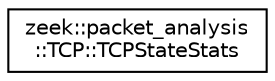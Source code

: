 digraph "Graphical Class Hierarchy"
{
 // LATEX_PDF_SIZE
  edge [fontname="Helvetica",fontsize="10",labelfontname="Helvetica",labelfontsize="10"];
  node [fontname="Helvetica",fontsize="10",shape=record];
  rankdir="LR";
  Node0 [label="zeek::packet_analysis\l::TCP::TCPStateStats",height=0.2,width=0.4,color="black", fillcolor="white", style="filled",URL="$da/d3a/classzeek_1_1packet__analysis_1_1TCP_1_1TCPStateStats.html",tooltip=" "];
}

